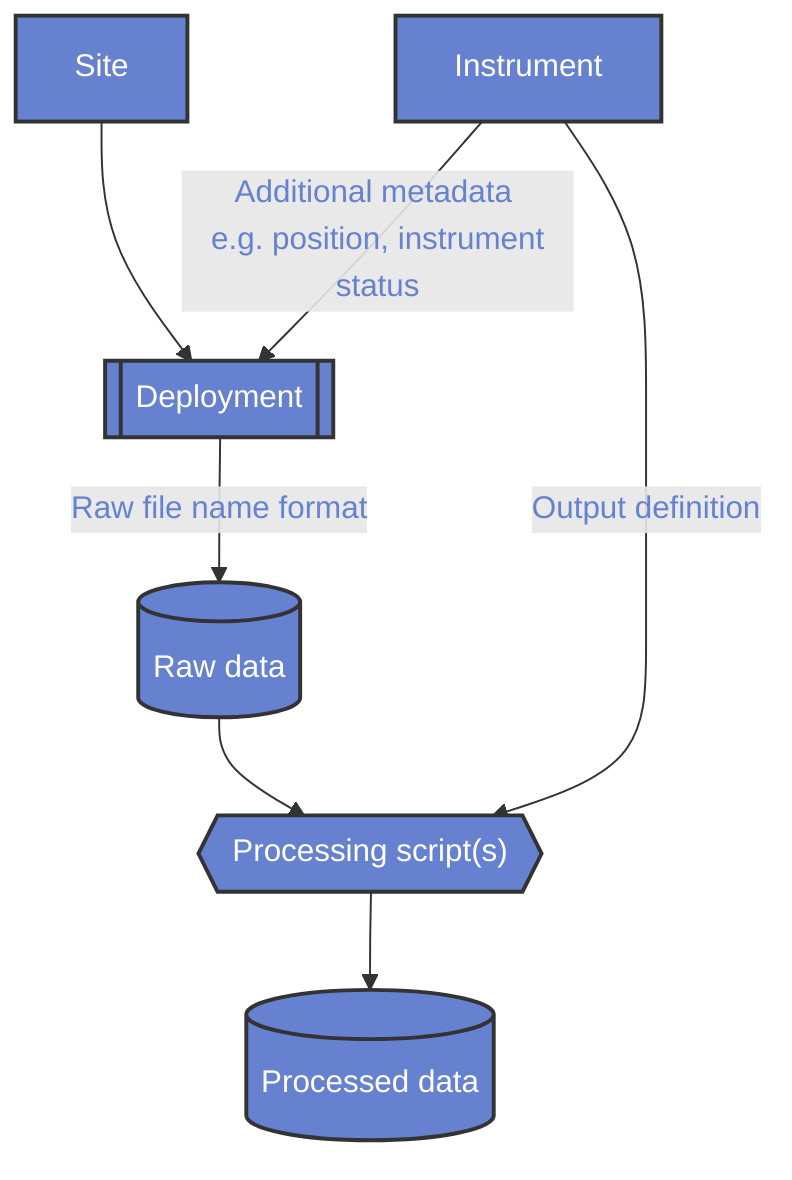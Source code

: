 graph TD
  classDef default fill:#6681d0,color:#ffff,stroke:#333,stroke-width:2px;
  
  linkStyle default color:#6681d0
  
  site[Site]
  inst[Instrument]
  deployment[[Deployment]]
  raw_data[(Raw data)]
  processing_script{{"Processing script(s)"}}
  processed_data[(Processed data)]

  site --> deployment
  inst -->|"Additional metadata <br/> e.g. position, instrument status"| deployment

  deployment -->|Raw file name format| raw_data
	
  raw_data --> processing_script
  inst -->|Output definition| processing_script
  
  processing_script --> processed_data